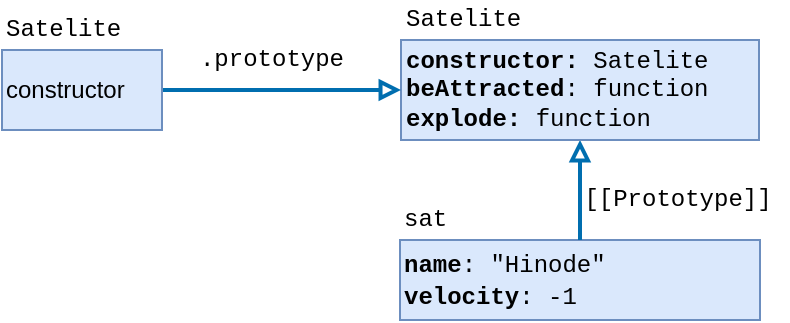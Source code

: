 <mxfile version="13.9.2" type="device"><diagram id="G4lC8IHX1gQXWufbDAQG" name="Page-1"><mxGraphModel dx="1422" dy="800" grid="1" gridSize="10" guides="1" tooltips="1" connect="1" arrows="1" fold="1" page="1" pageScale="1" pageWidth="850" pageHeight="1100" math="0" shadow="0"><root><mxCell id="0"/><mxCell id="1" parent="0"/><mxCell id="-8d3LaQ3BkcYCHITijcK-1" value="&lt;div align=&quot;left&quot;&gt;&lt;font face=&quot;Courier New&quot;&gt;&lt;b&gt;name&lt;/b&gt;: &quot;Hinode&quot;&lt;/font&gt;&lt;/div&gt;&lt;div align=&quot;left&quot;&gt;&lt;font face=&quot;Courier New&quot;&gt;&lt;b&gt;velocity&lt;/b&gt;: -1&lt;br&gt;&lt;/font&gt;&lt;/div&gt;" style="rounded=0;whiteSpace=wrap;html=1;fillColor=#dae8fc;strokeColor=#6c8ebf;align=left;" parent="1" vertex="1"><mxGeometry x="330" y="380" width="180" height="40" as="geometry"/></mxCell><mxCell id="-8d3LaQ3BkcYCHITijcK-2" value="&lt;div align=&quot;left&quot;&gt;sat&lt;/div&gt;" style="text;html=1;strokeColor=none;fillColor=none;align=left;verticalAlign=middle;whiteSpace=wrap;rounded=0;fontFamily=Courier New;" parent="1" vertex="1"><mxGeometry x="330" y="360" width="70" height="20" as="geometry"/></mxCell><mxCell id="-8d3LaQ3BkcYCHITijcK-11" style="edgeStyle=orthogonalEdgeStyle;rounded=0;orthogonalLoop=1;jettySize=auto;html=1;exitX=0.5;exitY=0;exitDx=0;exitDy=0;entryX=0.5;entryY=1;entryDx=0;entryDy=0;fontFamily=Courier New;strokeWidth=2;endArrow=block;endFill=0;fillColor=#1ba1e2;strokeColor=#006EAF;" parent="1" edge="1"><mxGeometry relative="1" as="geometry"><mxPoint x="420" y="380" as="sourcePoint"/><mxPoint x="420" y="330" as="targetPoint"/></mxGeometry></mxCell><mxCell id="-8d3LaQ3BkcYCHITijcK-12" value="[[Prototype]]" style="text;html=1;strokeColor=none;fillColor=none;align=center;verticalAlign=middle;whiteSpace=wrap;rounded=0;fontFamily=Courier New;" parent="1" vertex="1"><mxGeometry x="414" y="350" width="110" height="20" as="geometry"/></mxCell><mxCell id="-8d3LaQ3BkcYCHITijcK-14" value="&lt;div&gt;&lt;b&gt;constructor: &lt;/b&gt;Satelite&lt;b&gt;&lt;br&gt;&lt;/b&gt;&lt;/div&gt;&lt;div&gt;&lt;b&gt;beAttracted&lt;/b&gt;: function&lt;/div&gt;&lt;div&gt;&lt;b&gt;explode: &lt;/b&gt;function&lt;br&gt;&lt;/div&gt;" style="rounded=0;whiteSpace=wrap;html=1;fillColor=#dae8fc;strokeColor=#6c8ebf;align=left;fontFamily=Courier New;" parent="1" vertex="1"><mxGeometry x="330.5" y="280" width="179" height="50" as="geometry"/></mxCell><mxCell id="-8d3LaQ3BkcYCHITijcK-16" value="Satelite" style="text;html=1;strokeColor=none;fillColor=none;align=left;verticalAlign=middle;whiteSpace=wrap;rounded=0;fontFamily=Courier New;" parent="1" vertex="1"><mxGeometry x="330.5" y="260" width="70" height="20" as="geometry"/></mxCell><mxCell id="G-QbIk06dg5OsIXDpbq2-3" style="edgeStyle=orthogonalEdgeStyle;rounded=0;orthogonalLoop=1;jettySize=auto;html=1;exitX=1;exitY=0.5;exitDx=0;exitDy=0;entryX=0;entryY=0.5;entryDx=0;entryDy=0;strokeWidth=2;fillColor=#1ba1e2;strokeColor=#006EAF;endArrow=block;endFill=0;" edge="1" parent="1" source="G-QbIk06dg5OsIXDpbq2-1" target="-8d3LaQ3BkcYCHITijcK-14"><mxGeometry relative="1" as="geometry"/></mxCell><mxCell id="G-QbIk06dg5OsIXDpbq2-1" value="constructor" style="rounded=0;whiteSpace=wrap;html=1;fillColor=#dae8fc;strokeColor=#6c8ebf;align=left;" vertex="1" parent="1"><mxGeometry x="131" y="285" width="80" height="40" as="geometry"/></mxCell><mxCell id="G-QbIk06dg5OsIXDpbq2-2" value="Satelite" style="text;html=1;strokeColor=none;fillColor=none;align=left;verticalAlign=middle;whiteSpace=wrap;rounded=0;fontFamily=Courier New;" vertex="1" parent="1"><mxGeometry x="131" y="265" width="70" height="20" as="geometry"/></mxCell><mxCell id="G-QbIk06dg5OsIXDpbq2-4" value=".prototype" style="text;html=1;strokeColor=none;fillColor=none;align=center;verticalAlign=middle;whiteSpace=wrap;rounded=0;fontFamily=Courier New;" vertex="1" parent="1"><mxGeometry x="211" y="280" width="110" height="20" as="geometry"/></mxCell></root></mxGraphModel></diagram></mxfile>